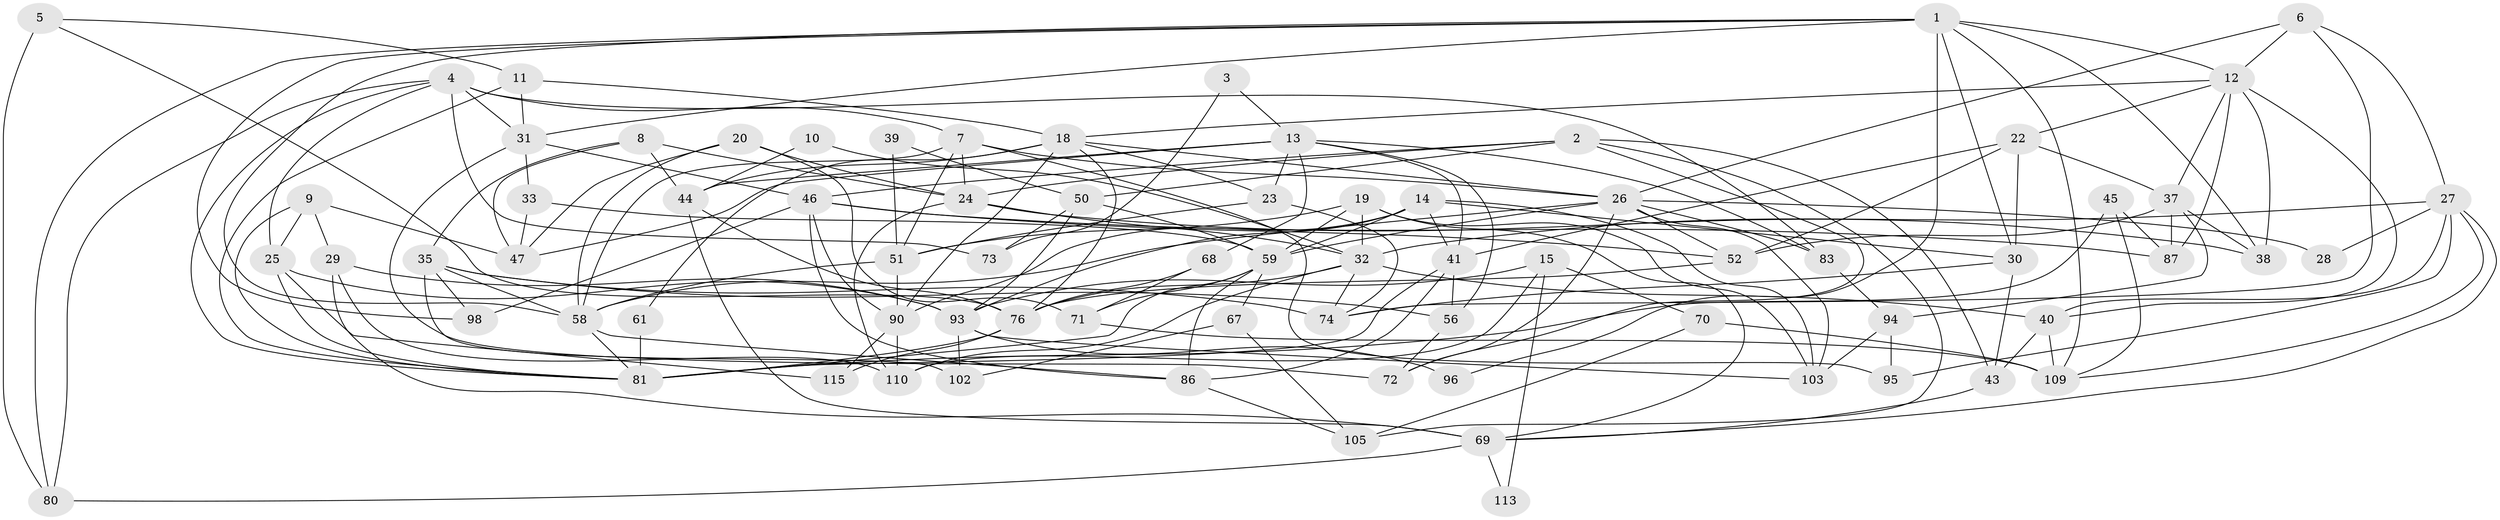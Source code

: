 // original degree distribution, {6: 0.1206896551724138, 2: 0.1810344827586207, 3: 0.1896551724137931, 4: 0.3017241379310345, 5: 0.15517241379310345, 7: 0.05172413793103448}
// Generated by graph-tools (version 1.1) at 2025/41/03/06/25 10:41:58]
// undirected, 75 vertices, 187 edges
graph export_dot {
graph [start="1"]
  node [color=gray90,style=filled];
  1 [super="+42"];
  2 [super="+60"];
  3;
  4 [super="+62"];
  5;
  6 [super="+107"];
  7 [super="+21"];
  8;
  9 [super="+75"];
  10;
  11 [super="+88"];
  12 [super="+16"];
  13 [super="+63"];
  14 [super="+17"];
  15;
  18 [super="+49"];
  19 [super="+111"];
  20 [super="+36"];
  22 [super="+48"];
  23;
  24;
  25;
  26 [super="+97"];
  27 [super="+84"];
  28;
  29 [super="+82"];
  30 [super="+34"];
  31;
  32 [super="+79"];
  33;
  35 [super="+78"];
  37 [super="+85"];
  38 [super="+54"];
  39;
  40 [super="+55"];
  41;
  43;
  44 [super="+64"];
  45 [super="+66"];
  46 [super="+53"];
  47;
  50 [super="+114"];
  51 [super="+57"];
  52 [super="+89"];
  56;
  58 [super="+106"];
  59 [super="+65"];
  61;
  67;
  68;
  69 [super="+91"];
  70;
  71 [super="+101"];
  72 [super="+116"];
  73;
  74 [super="+99"];
  76 [super="+77"];
  80 [super="+112"];
  81 [super="+92"];
  83;
  86 [super="+104"];
  87;
  90 [super="+108"];
  93 [super="+100"];
  94;
  95;
  96;
  98;
  102;
  103;
  105;
  109;
  110;
  113;
  115;
  1 -- 38;
  1 -- 98;
  1 -- 109;
  1 -- 58;
  1 -- 12;
  1 -- 80;
  1 -- 96;
  1 -- 30;
  1 -- 31;
  2 -- 105;
  2 -- 46;
  2 -- 24;
  2 -- 50;
  2 -- 43;
  2 -- 72;
  3 -- 73;
  3 -- 13;
  4 -- 83;
  4 -- 73;
  4 -- 81;
  4 -- 80;
  4 -- 7;
  4 -- 25;
  4 -- 31;
  5 -- 11;
  5 -- 76;
  5 -- 80;
  6 -- 12;
  6 -- 26;
  6 -- 27;
  6 -- 74;
  7 -- 26;
  7 -- 51;
  7 -- 24;
  7 -- 95;
  7 -- 58;
  8 -- 47;
  8 -- 24;
  8 -- 44;
  8 -- 35;
  9 -- 25;
  9 -- 47;
  9 -- 81;
  9 -- 29;
  10 -- 32;
  10 -- 44;
  11 -- 31;
  11 -- 18;
  11 -- 81;
  12 -- 40;
  12 -- 87;
  12 -- 18;
  12 -- 22;
  12 -- 37 [weight=2];
  12 -- 38;
  13 -- 41;
  13 -- 56;
  13 -- 47;
  13 -- 68;
  13 -- 83;
  13 -- 23;
  13 -- 44;
  14 -- 103;
  14 -- 41;
  14 -- 93;
  14 -- 59;
  14 -- 90 [weight=2];
  14 -- 30;
  15 -- 110;
  15 -- 70;
  15 -- 113;
  15 -- 93;
  18 -- 26;
  18 -- 44;
  18 -- 61;
  18 -- 23;
  18 -- 90;
  18 -- 76;
  19 -- 59;
  19 -- 51;
  19 -- 69;
  19 -- 32;
  19 -- 103;
  20 -- 58;
  20 -- 24;
  20 -- 71;
  20 -- 47;
  22 -- 41;
  22 -- 37;
  22 -- 52;
  22 -- 30;
  23 -- 51;
  23 -- 74;
  24 -- 38;
  24 -- 110;
  24 -- 32;
  25 -- 81;
  25 -- 115;
  25 -- 93;
  26 -- 52;
  26 -- 83;
  26 -- 103;
  26 -- 58;
  26 -- 59;
  26 -- 28;
  26 -- 72;
  27 -- 95;
  27 -- 28;
  27 -- 40;
  27 -- 109;
  27 -- 32;
  27 -- 69;
  29 -- 93;
  29 -- 69;
  29 -- 110;
  30 -- 43;
  30 -- 74;
  31 -- 33;
  31 -- 46;
  31 -- 72;
  32 -- 110;
  32 -- 76;
  32 -- 40;
  32 -- 74;
  33 -- 47;
  33 -- 59;
  35 -- 98;
  35 -- 58;
  35 -- 74;
  35 -- 56;
  35 -- 102;
  37 -- 38;
  37 -- 52;
  37 -- 87;
  37 -- 94;
  39 -- 50;
  39 -- 51;
  40 -- 43;
  40 -- 109;
  41 -- 56;
  41 -- 81;
  41 -- 86;
  43 -- 69;
  44 -- 69;
  44 -- 76;
  45 -- 109;
  45 -- 81;
  45 -- 87;
  46 -- 90;
  46 -- 98;
  46 -- 52;
  46 -- 87;
  46 -- 86;
  50 -- 93;
  50 -- 73;
  50 -- 59;
  51 -- 58;
  51 -- 90;
  52 -- 76;
  56 -- 72;
  58 -- 86;
  58 -- 81;
  59 -- 86;
  59 -- 67;
  59 -- 71;
  59 -- 81;
  61 -- 81;
  67 -- 105;
  67 -- 102;
  68 -- 76;
  68 -- 71;
  69 -- 80;
  69 -- 113;
  70 -- 109;
  70 -- 105;
  71 -- 109;
  76 -- 115;
  76 -- 81 [weight=2];
  83 -- 94;
  86 -- 105;
  90 -- 115;
  90 -- 110;
  93 -- 96;
  93 -- 103;
  93 -- 102;
  94 -- 95;
  94 -- 103;
}
